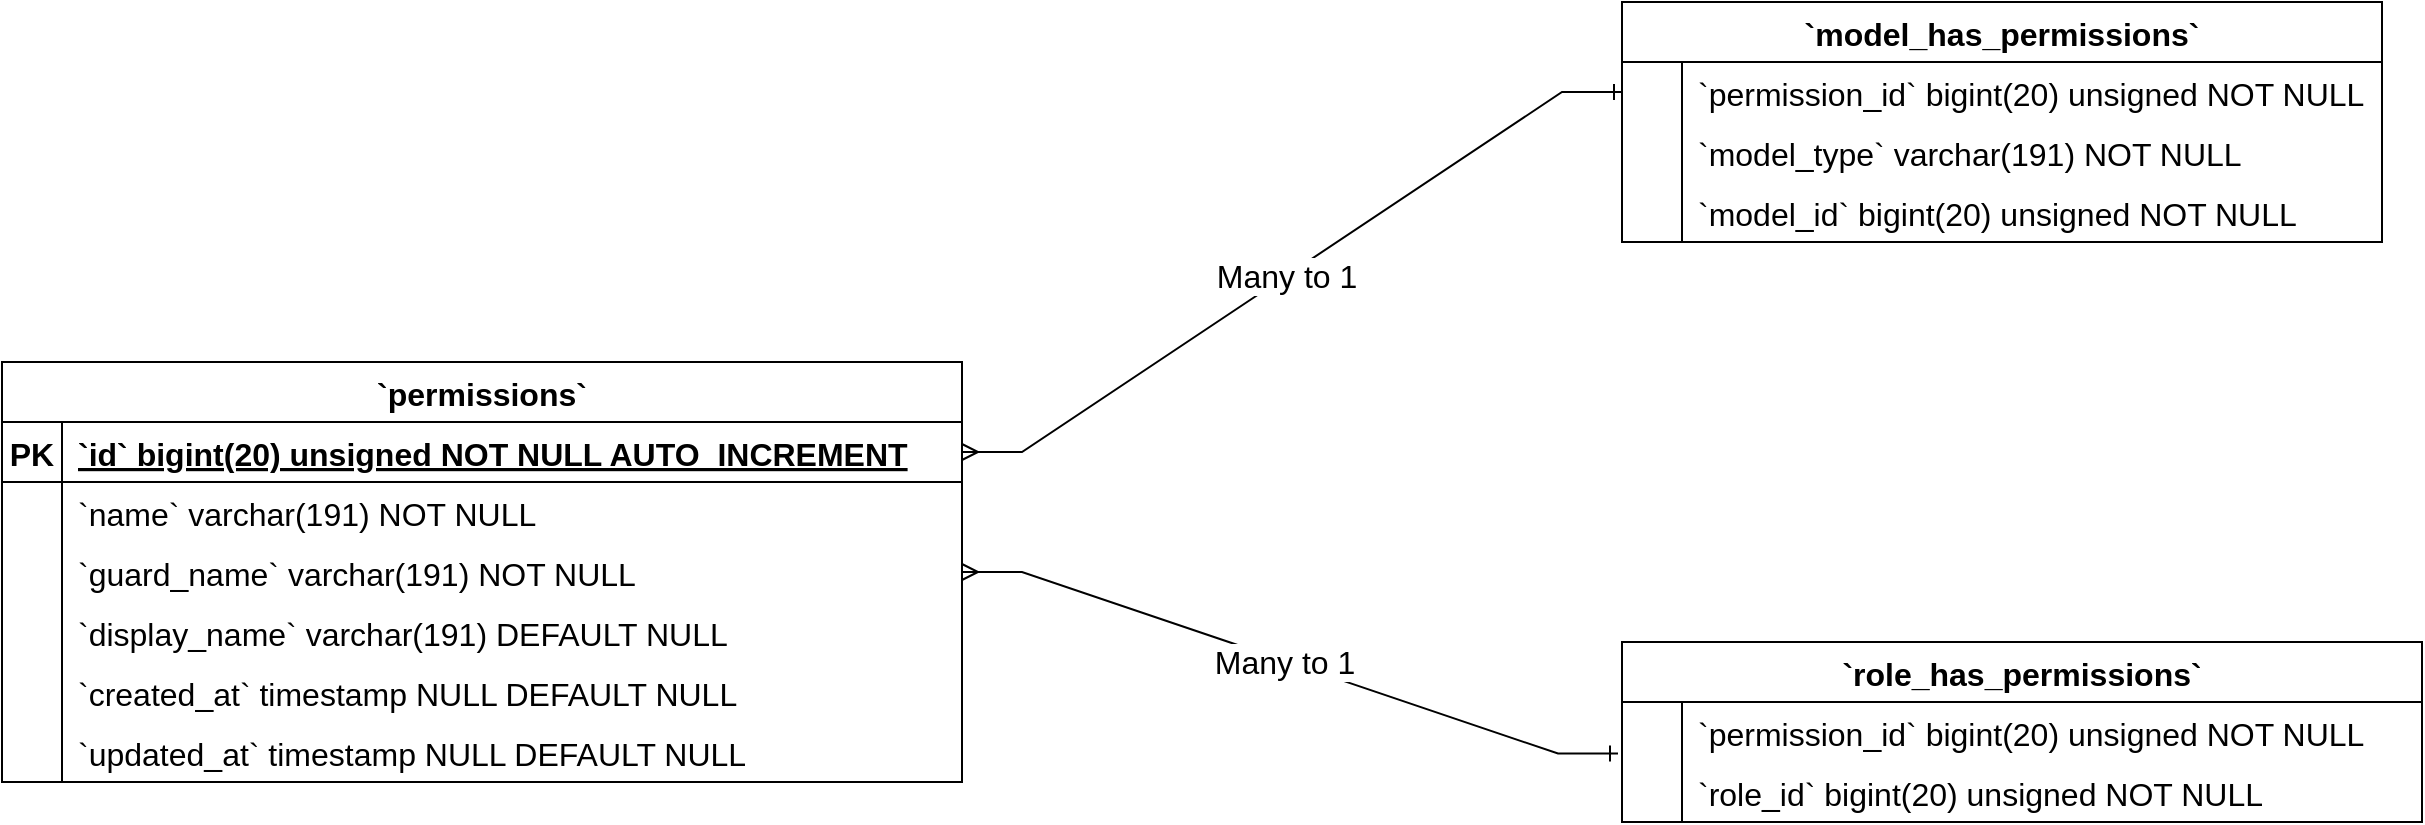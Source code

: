 <mxfile version="24.3.0" type="github">
  <diagram name="Page-1" id="tpcj-IPgKjxKGyHBcLKC">
    <mxGraphModel dx="636" dy="338" grid="1" gridSize="10" guides="1" tooltips="1" connect="1" arrows="1" fold="1" page="1" pageScale="1" pageWidth="850" pageHeight="1100" math="0" shadow="0">
      <root>
        <mxCell id="0" />
        <mxCell id="1" parent="0" />
        <mxCell id="-ubXxWE5U1ih3pDJ44WY-2" value="`permissions`" style="shape=table;startSize=30;container=1;collapsible=1;childLayout=tableLayout;fixedRows=1;rowLines=0;fontStyle=1;align=center;resizeLast=1;fontSize=16;" parent="1" vertex="1">
          <mxGeometry x="490" y="300" width="480" height="210" as="geometry" />
        </mxCell>
        <mxCell id="-ubXxWE5U1ih3pDJ44WY-3" value="" style="shape=tableRow;horizontal=0;startSize=0;swimlaneHead=0;swimlaneBody=0;fillColor=none;collapsible=0;dropTarget=0;points=[[0,0.5],[1,0.5]];portConstraint=eastwest;strokeColor=inherit;top=0;left=0;right=0;bottom=1;fontSize=16;" parent="-ubXxWE5U1ih3pDJ44WY-2" vertex="1">
          <mxGeometry y="30" width="480" height="30" as="geometry" />
        </mxCell>
        <mxCell id="-ubXxWE5U1ih3pDJ44WY-4" value="PK" style="shape=partialRectangle;overflow=hidden;connectable=0;fillColor=none;strokeColor=inherit;top=0;left=0;bottom=0;right=0;fontStyle=1;fontSize=16;" parent="-ubXxWE5U1ih3pDJ44WY-3" vertex="1">
          <mxGeometry width="30" height="30" as="geometry">
            <mxRectangle width="30" height="30" as="alternateBounds" />
          </mxGeometry>
        </mxCell>
        <mxCell id="-ubXxWE5U1ih3pDJ44WY-5" value="`id` bigint(20) unsigned NOT NULL AUTO_INCREMENT" style="shape=partialRectangle;overflow=hidden;connectable=0;fillColor=none;align=left;strokeColor=inherit;top=0;left=0;bottom=0;right=0;spacingLeft=6;fontStyle=5;fontSize=16;" parent="-ubXxWE5U1ih3pDJ44WY-3" vertex="1">
          <mxGeometry x="30" width="450" height="30" as="geometry">
            <mxRectangle width="450" height="30" as="alternateBounds" />
          </mxGeometry>
        </mxCell>
        <mxCell id="-ubXxWE5U1ih3pDJ44WY-6" value="" style="shape=tableRow;horizontal=0;startSize=0;swimlaneHead=0;swimlaneBody=0;fillColor=none;collapsible=0;dropTarget=0;points=[[0,0.5],[1,0.5]];portConstraint=eastwest;strokeColor=inherit;top=0;left=0;right=0;bottom=0;fontSize=16;" parent="-ubXxWE5U1ih3pDJ44WY-2" vertex="1">
          <mxGeometry y="60" width="480" height="30" as="geometry" />
        </mxCell>
        <mxCell id="-ubXxWE5U1ih3pDJ44WY-7" value="" style="shape=partialRectangle;overflow=hidden;connectable=0;fillColor=none;strokeColor=inherit;top=0;left=0;bottom=0;right=0;fontSize=16;" parent="-ubXxWE5U1ih3pDJ44WY-6" vertex="1">
          <mxGeometry width="30" height="30" as="geometry">
            <mxRectangle width="30" height="30" as="alternateBounds" />
          </mxGeometry>
        </mxCell>
        <mxCell id="-ubXxWE5U1ih3pDJ44WY-8" value="`name` varchar(191) NOT NULL" style="shape=partialRectangle;overflow=hidden;connectable=0;fillColor=none;align=left;strokeColor=inherit;top=0;left=0;bottom=0;right=0;spacingLeft=6;fontSize=16;" parent="-ubXxWE5U1ih3pDJ44WY-6" vertex="1">
          <mxGeometry x="30" width="450" height="30" as="geometry">
            <mxRectangle width="450" height="30" as="alternateBounds" />
          </mxGeometry>
        </mxCell>
        <mxCell id="-ubXxWE5U1ih3pDJ44WY-9" value="" style="shape=tableRow;horizontal=0;startSize=0;swimlaneHead=0;swimlaneBody=0;fillColor=none;collapsible=0;dropTarget=0;points=[[0,0.5],[1,0.5]];portConstraint=eastwest;strokeColor=inherit;top=0;left=0;right=0;bottom=0;fontSize=16;" parent="-ubXxWE5U1ih3pDJ44WY-2" vertex="1">
          <mxGeometry y="90" width="480" height="30" as="geometry" />
        </mxCell>
        <mxCell id="-ubXxWE5U1ih3pDJ44WY-10" value="" style="shape=partialRectangle;overflow=hidden;connectable=0;fillColor=none;strokeColor=inherit;top=0;left=0;bottom=0;right=0;fontSize=16;" parent="-ubXxWE5U1ih3pDJ44WY-9" vertex="1">
          <mxGeometry width="30" height="30" as="geometry">
            <mxRectangle width="30" height="30" as="alternateBounds" />
          </mxGeometry>
        </mxCell>
        <mxCell id="-ubXxWE5U1ih3pDJ44WY-11" value="`guard_name` varchar(191) NOT NULL" style="shape=partialRectangle;overflow=hidden;connectable=0;fillColor=none;align=left;strokeColor=inherit;top=0;left=0;bottom=0;right=0;spacingLeft=6;fontSize=16;" parent="-ubXxWE5U1ih3pDJ44WY-9" vertex="1">
          <mxGeometry x="30" width="450" height="30" as="geometry">
            <mxRectangle width="450" height="30" as="alternateBounds" />
          </mxGeometry>
        </mxCell>
        <mxCell id="-ubXxWE5U1ih3pDJ44WY-12" value="" style="shape=tableRow;horizontal=0;startSize=0;swimlaneHead=0;swimlaneBody=0;fillColor=none;collapsible=0;dropTarget=0;points=[[0,0.5],[1,0.5]];portConstraint=eastwest;strokeColor=inherit;top=0;left=0;right=0;bottom=0;fontSize=16;" parent="-ubXxWE5U1ih3pDJ44WY-2" vertex="1">
          <mxGeometry y="120" width="480" height="30" as="geometry" />
        </mxCell>
        <mxCell id="-ubXxWE5U1ih3pDJ44WY-13" value="" style="shape=partialRectangle;overflow=hidden;connectable=0;fillColor=none;strokeColor=inherit;top=0;left=0;bottom=0;right=0;fontSize=16;" parent="-ubXxWE5U1ih3pDJ44WY-12" vertex="1">
          <mxGeometry width="30" height="30" as="geometry">
            <mxRectangle width="30" height="30" as="alternateBounds" />
          </mxGeometry>
        </mxCell>
        <mxCell id="-ubXxWE5U1ih3pDJ44WY-14" value="`display_name` varchar(191) DEFAULT NULL" style="shape=partialRectangle;overflow=hidden;connectable=0;fillColor=none;align=left;strokeColor=inherit;top=0;left=0;bottom=0;right=0;spacingLeft=6;fontSize=16;" parent="-ubXxWE5U1ih3pDJ44WY-12" vertex="1">
          <mxGeometry x="30" width="450" height="30" as="geometry">
            <mxRectangle width="450" height="30" as="alternateBounds" />
          </mxGeometry>
        </mxCell>
        <mxCell id="-ubXxWE5U1ih3pDJ44WY-15" value="" style="shape=tableRow;horizontal=0;startSize=0;swimlaneHead=0;swimlaneBody=0;fillColor=none;collapsible=0;dropTarget=0;points=[[0,0.5],[1,0.5]];portConstraint=eastwest;strokeColor=inherit;top=0;left=0;right=0;bottom=0;fontSize=16;" parent="-ubXxWE5U1ih3pDJ44WY-2" vertex="1">
          <mxGeometry y="150" width="480" height="30" as="geometry" />
        </mxCell>
        <mxCell id="-ubXxWE5U1ih3pDJ44WY-16" value="" style="shape=partialRectangle;overflow=hidden;connectable=0;fillColor=none;strokeColor=inherit;top=0;left=0;bottom=0;right=0;fontSize=16;" parent="-ubXxWE5U1ih3pDJ44WY-15" vertex="1">
          <mxGeometry width="30" height="30" as="geometry">
            <mxRectangle width="30" height="30" as="alternateBounds" />
          </mxGeometry>
        </mxCell>
        <mxCell id="-ubXxWE5U1ih3pDJ44WY-17" value="`created_at` timestamp NULL DEFAULT NULL" style="shape=partialRectangle;overflow=hidden;connectable=0;fillColor=none;align=left;strokeColor=inherit;top=0;left=0;bottom=0;right=0;spacingLeft=6;fontSize=16;" parent="-ubXxWE5U1ih3pDJ44WY-15" vertex="1">
          <mxGeometry x="30" width="450" height="30" as="geometry">
            <mxRectangle width="450" height="30" as="alternateBounds" />
          </mxGeometry>
        </mxCell>
        <mxCell id="-ubXxWE5U1ih3pDJ44WY-18" value="" style="shape=tableRow;horizontal=0;startSize=0;swimlaneHead=0;swimlaneBody=0;fillColor=none;collapsible=0;dropTarget=0;points=[[0,0.5],[1,0.5]];portConstraint=eastwest;strokeColor=inherit;top=0;left=0;right=0;bottom=0;fontSize=16;" parent="-ubXxWE5U1ih3pDJ44WY-2" vertex="1">
          <mxGeometry y="180" width="480" height="30" as="geometry" />
        </mxCell>
        <mxCell id="-ubXxWE5U1ih3pDJ44WY-19" value="" style="shape=partialRectangle;overflow=hidden;connectable=0;fillColor=none;strokeColor=inherit;top=0;left=0;bottom=0;right=0;fontSize=16;" parent="-ubXxWE5U1ih3pDJ44WY-18" vertex="1">
          <mxGeometry width="30" height="30" as="geometry">
            <mxRectangle width="30" height="30" as="alternateBounds" />
          </mxGeometry>
        </mxCell>
        <mxCell id="-ubXxWE5U1ih3pDJ44WY-20" value="`updated_at` timestamp NULL DEFAULT NULL" style="shape=partialRectangle;overflow=hidden;connectable=0;fillColor=none;align=left;strokeColor=inherit;top=0;left=0;bottom=0;right=0;spacingLeft=6;fontSize=16;" parent="-ubXxWE5U1ih3pDJ44WY-18" vertex="1">
          <mxGeometry x="30" width="450" height="30" as="geometry">
            <mxRectangle width="450" height="30" as="alternateBounds" />
          </mxGeometry>
        </mxCell>
        <mxCell id="-ubXxWE5U1ih3pDJ44WY-21" value="`model_has_permissions`" style="shape=table;startSize=30;container=1;collapsible=1;childLayout=tableLayout;fixedRows=1;rowLines=0;fontStyle=1;align=center;resizeLast=1;fontSize=16;" parent="1" vertex="1">
          <mxGeometry x="1300" y="120" width="380" height="120" as="geometry" />
        </mxCell>
        <mxCell id="-ubXxWE5U1ih3pDJ44WY-22" value="" style="shape=tableRow;horizontal=0;startSize=0;swimlaneHead=0;swimlaneBody=0;fillColor=none;collapsible=0;dropTarget=0;points=[[0,0.5],[1,0.5]];portConstraint=eastwest;strokeColor=inherit;top=0;left=0;right=0;bottom=0;fontSize=16;" parent="-ubXxWE5U1ih3pDJ44WY-21" vertex="1">
          <mxGeometry y="30" width="380" height="30" as="geometry" />
        </mxCell>
        <mxCell id="-ubXxWE5U1ih3pDJ44WY-23" value="" style="shape=partialRectangle;overflow=hidden;connectable=0;fillColor=none;strokeColor=inherit;top=0;left=0;bottom=0;right=0;fontSize=16;" parent="-ubXxWE5U1ih3pDJ44WY-22" vertex="1">
          <mxGeometry width="30" height="30" as="geometry">
            <mxRectangle width="30" height="30" as="alternateBounds" />
          </mxGeometry>
        </mxCell>
        <mxCell id="-ubXxWE5U1ih3pDJ44WY-24" value="`permission_id` bigint(20) unsigned NOT NULL" style="shape=partialRectangle;overflow=hidden;connectable=0;fillColor=none;align=left;strokeColor=inherit;top=0;left=0;bottom=0;right=0;spacingLeft=6;fontSize=16;" parent="-ubXxWE5U1ih3pDJ44WY-22" vertex="1">
          <mxGeometry x="30" width="350" height="30" as="geometry">
            <mxRectangle width="350" height="30" as="alternateBounds" />
          </mxGeometry>
        </mxCell>
        <mxCell id="-ubXxWE5U1ih3pDJ44WY-25" value="" style="shape=tableRow;horizontal=0;startSize=0;swimlaneHead=0;swimlaneBody=0;fillColor=none;collapsible=0;dropTarget=0;points=[[0,0.5],[1,0.5]];portConstraint=eastwest;strokeColor=inherit;top=0;left=0;right=0;bottom=0;fontSize=16;" parent="-ubXxWE5U1ih3pDJ44WY-21" vertex="1">
          <mxGeometry y="60" width="380" height="30" as="geometry" />
        </mxCell>
        <mxCell id="-ubXxWE5U1ih3pDJ44WY-26" value="" style="shape=partialRectangle;overflow=hidden;connectable=0;fillColor=none;strokeColor=inherit;top=0;left=0;bottom=0;right=0;fontSize=16;" parent="-ubXxWE5U1ih3pDJ44WY-25" vertex="1">
          <mxGeometry width="30" height="30" as="geometry">
            <mxRectangle width="30" height="30" as="alternateBounds" />
          </mxGeometry>
        </mxCell>
        <mxCell id="-ubXxWE5U1ih3pDJ44WY-27" value="`model_type` varchar(191) NOT NULL" style="shape=partialRectangle;overflow=hidden;connectable=0;fillColor=none;align=left;strokeColor=inherit;top=0;left=0;bottom=0;right=0;spacingLeft=6;fontSize=16;" parent="-ubXxWE5U1ih3pDJ44WY-25" vertex="1">
          <mxGeometry x="30" width="350" height="30" as="geometry">
            <mxRectangle width="350" height="30" as="alternateBounds" />
          </mxGeometry>
        </mxCell>
        <mxCell id="-ubXxWE5U1ih3pDJ44WY-28" value="" style="shape=tableRow;horizontal=0;startSize=0;swimlaneHead=0;swimlaneBody=0;fillColor=none;collapsible=0;dropTarget=0;points=[[0,0.5],[1,0.5]];portConstraint=eastwest;strokeColor=inherit;top=0;left=0;right=0;bottom=0;fontSize=16;" parent="-ubXxWE5U1ih3pDJ44WY-21" vertex="1">
          <mxGeometry y="90" width="380" height="30" as="geometry" />
        </mxCell>
        <mxCell id="-ubXxWE5U1ih3pDJ44WY-29" value="" style="shape=partialRectangle;overflow=hidden;connectable=0;fillColor=none;strokeColor=inherit;top=0;left=0;bottom=0;right=0;fontSize=16;" parent="-ubXxWE5U1ih3pDJ44WY-28" vertex="1">
          <mxGeometry width="30" height="30" as="geometry">
            <mxRectangle width="30" height="30" as="alternateBounds" />
          </mxGeometry>
        </mxCell>
        <mxCell id="-ubXxWE5U1ih3pDJ44WY-30" value="`model_id` bigint(20) unsigned NOT NULL" style="shape=partialRectangle;overflow=hidden;connectable=0;fillColor=none;align=left;strokeColor=inherit;top=0;left=0;bottom=0;right=0;spacingLeft=6;fontSize=16;" parent="-ubXxWE5U1ih3pDJ44WY-28" vertex="1">
          <mxGeometry x="30" width="350" height="30" as="geometry">
            <mxRectangle width="350" height="30" as="alternateBounds" />
          </mxGeometry>
        </mxCell>
        <mxCell id="-ubXxWE5U1ih3pDJ44WY-31" value="" style="edgeStyle=entityRelationEdgeStyle;fontSize=16;html=1;endArrow=ERmany;rounded=0;exitX=0;exitY=0.5;exitDx=0;exitDy=0;endFill=0;startArrow=ERone;startFill=0;" parent="1" source="-ubXxWE5U1ih3pDJ44WY-22" target="-ubXxWE5U1ih3pDJ44WY-3" edge="1">
          <mxGeometry width="100" height="100" relative="1" as="geometry">
            <mxPoint x="430" y="330" as="sourcePoint" />
            <mxPoint x="530" y="230" as="targetPoint" />
          </mxGeometry>
        </mxCell>
        <mxCell id="-ubXxWE5U1ih3pDJ44WY-32" value="&lt;font style=&quot;font-size: 16px;&quot;&gt;Many to 1&lt;/font&gt;" style="edgeLabel;html=1;align=center;verticalAlign=middle;resizable=0;points=[];fontSize=16;" parent="-ubXxWE5U1ih3pDJ44WY-31" vertex="1" connectable="0">
          <mxGeometry x="0.014" relative="1" as="geometry">
            <mxPoint x="-1" as="offset" />
          </mxGeometry>
        </mxCell>
        <mxCell id="-ubXxWE5U1ih3pDJ44WY-33" value="`role_has_permissions`" style="shape=table;startSize=30;container=1;collapsible=1;childLayout=tableLayout;fixedRows=1;rowLines=0;fontStyle=1;align=center;resizeLast=1;fontSize=16;" parent="1" vertex="1">
          <mxGeometry x="1300" y="440" width="400" height="90" as="geometry" />
        </mxCell>
        <mxCell id="-ubXxWE5U1ih3pDJ44WY-34" value="" style="shape=tableRow;horizontal=0;startSize=0;swimlaneHead=0;swimlaneBody=0;fillColor=none;collapsible=0;dropTarget=0;points=[[0,0.5],[1,0.5]];portConstraint=eastwest;strokeColor=inherit;top=0;left=0;right=0;bottom=0;fontSize=16;" parent="-ubXxWE5U1ih3pDJ44WY-33" vertex="1">
          <mxGeometry y="30" width="400" height="30" as="geometry" />
        </mxCell>
        <mxCell id="-ubXxWE5U1ih3pDJ44WY-35" value="" style="shape=partialRectangle;overflow=hidden;connectable=0;fillColor=none;strokeColor=inherit;top=0;left=0;bottom=0;right=0;fontSize=16;" parent="-ubXxWE5U1ih3pDJ44WY-34" vertex="1">
          <mxGeometry width="30" height="30" as="geometry">
            <mxRectangle width="30" height="30" as="alternateBounds" />
          </mxGeometry>
        </mxCell>
        <mxCell id="-ubXxWE5U1ih3pDJ44WY-36" value="`permission_id` bigint(20) unsigned NOT NULL" style="shape=partialRectangle;overflow=hidden;connectable=0;fillColor=none;align=left;strokeColor=inherit;top=0;left=0;bottom=0;right=0;spacingLeft=6;fontSize=16;" parent="-ubXxWE5U1ih3pDJ44WY-34" vertex="1">
          <mxGeometry x="30" width="370" height="30" as="geometry">
            <mxRectangle width="370" height="30" as="alternateBounds" />
          </mxGeometry>
        </mxCell>
        <mxCell id="-ubXxWE5U1ih3pDJ44WY-37" value="" style="shape=tableRow;horizontal=0;startSize=0;swimlaneHead=0;swimlaneBody=0;fillColor=none;collapsible=0;dropTarget=0;points=[[0,0.5],[1,0.5]];portConstraint=eastwest;strokeColor=inherit;top=0;left=0;right=0;bottom=0;fontSize=16;" parent="-ubXxWE5U1ih3pDJ44WY-33" vertex="1">
          <mxGeometry y="60" width="400" height="30" as="geometry" />
        </mxCell>
        <mxCell id="-ubXxWE5U1ih3pDJ44WY-38" value="" style="shape=partialRectangle;overflow=hidden;connectable=0;fillColor=none;strokeColor=inherit;top=0;left=0;bottom=0;right=0;fontSize=16;" parent="-ubXxWE5U1ih3pDJ44WY-37" vertex="1">
          <mxGeometry width="30" height="30" as="geometry">
            <mxRectangle width="30" height="30" as="alternateBounds" />
          </mxGeometry>
        </mxCell>
        <mxCell id="-ubXxWE5U1ih3pDJ44WY-39" value="`role_id` bigint(20) unsigned NOT NULL" style="shape=partialRectangle;overflow=hidden;connectable=0;fillColor=none;align=left;strokeColor=inherit;top=0;left=0;bottom=0;right=0;spacingLeft=6;fontSize=16;" parent="-ubXxWE5U1ih3pDJ44WY-37" vertex="1">
          <mxGeometry x="30" width="370" height="30" as="geometry">
            <mxRectangle width="370" height="30" as="alternateBounds" />
          </mxGeometry>
        </mxCell>
        <mxCell id="-ubXxWE5U1ih3pDJ44WY-41" value="" style="edgeStyle=entityRelationEdgeStyle;fontSize=16;html=1;endArrow=ERmany;rounded=0;exitX=-0.005;exitY=-0.141;exitDx=0;exitDy=0;entryX=1;entryY=0.5;entryDx=0;entryDy=0;exitPerimeter=0;endFill=0;startArrow=ERone;startFill=0;" parent="1" source="-ubXxWE5U1ih3pDJ44WY-37" target="-ubXxWE5U1ih3pDJ44WY-9" edge="1">
          <mxGeometry width="100" height="100" relative="1" as="geometry">
            <mxPoint x="1310" y="175" as="sourcePoint" />
            <mxPoint x="980" y="355" as="targetPoint" />
          </mxGeometry>
        </mxCell>
        <mxCell id="-ubXxWE5U1ih3pDJ44WY-42" value="&lt;font style=&quot;font-size: 16px;&quot;&gt;Many to 1&lt;/font&gt;" style="edgeLabel;html=1;align=center;verticalAlign=middle;resizable=0;points=[];fontSize=16;" parent="-ubXxWE5U1ih3pDJ44WY-41" vertex="1" connectable="0">
          <mxGeometry x="0.014" relative="1" as="geometry">
            <mxPoint x="-1" as="offset" />
          </mxGeometry>
        </mxCell>
      </root>
    </mxGraphModel>
  </diagram>
</mxfile>
